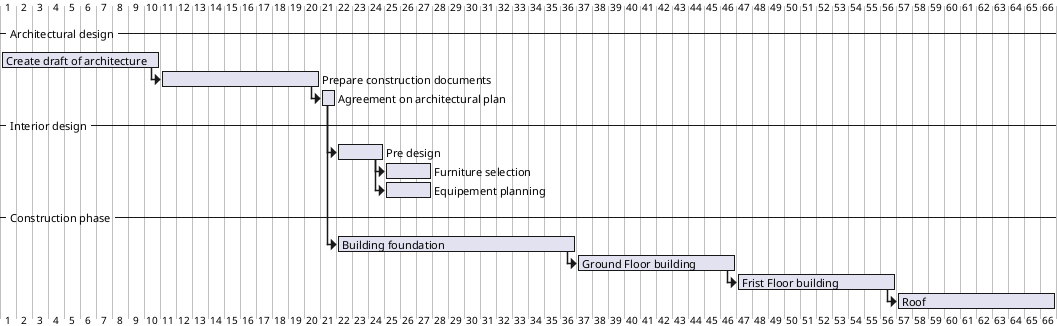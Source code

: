 {
  "sha1": "ffb3ccyouhkxzl6c8x02bap86pv84bc",
  "insertion": {
    "when": "2024-06-01T09:03:06.069Z",
    "url": "https://github.com/plantuml/plantuml/issues/1050",
    "user": "plantuml@gmail.com"
  }
}
@startgantt
-- Architectural design--
[Create draft of architecture] lasts 10 days
then [Prepare construction documents] lasts 10 days
then [Agreement on architectural plan] lasts 1 day

-- Interior design--
then [Pre design] lasts 3 days
then [Furniture selection] lasts 3 days
[Equipement planning] lasts 3 days and starts after [Pre design]'s end

-- Construction phase--
[Building foundation] lasts 15 days and starts after [Agreement on architectural plan]'s end
then [Ground Floor building] lasts 10 days
then [Frist Floor building] lasts 10 days
then [Roof] lasts 10 days

@endgantt
